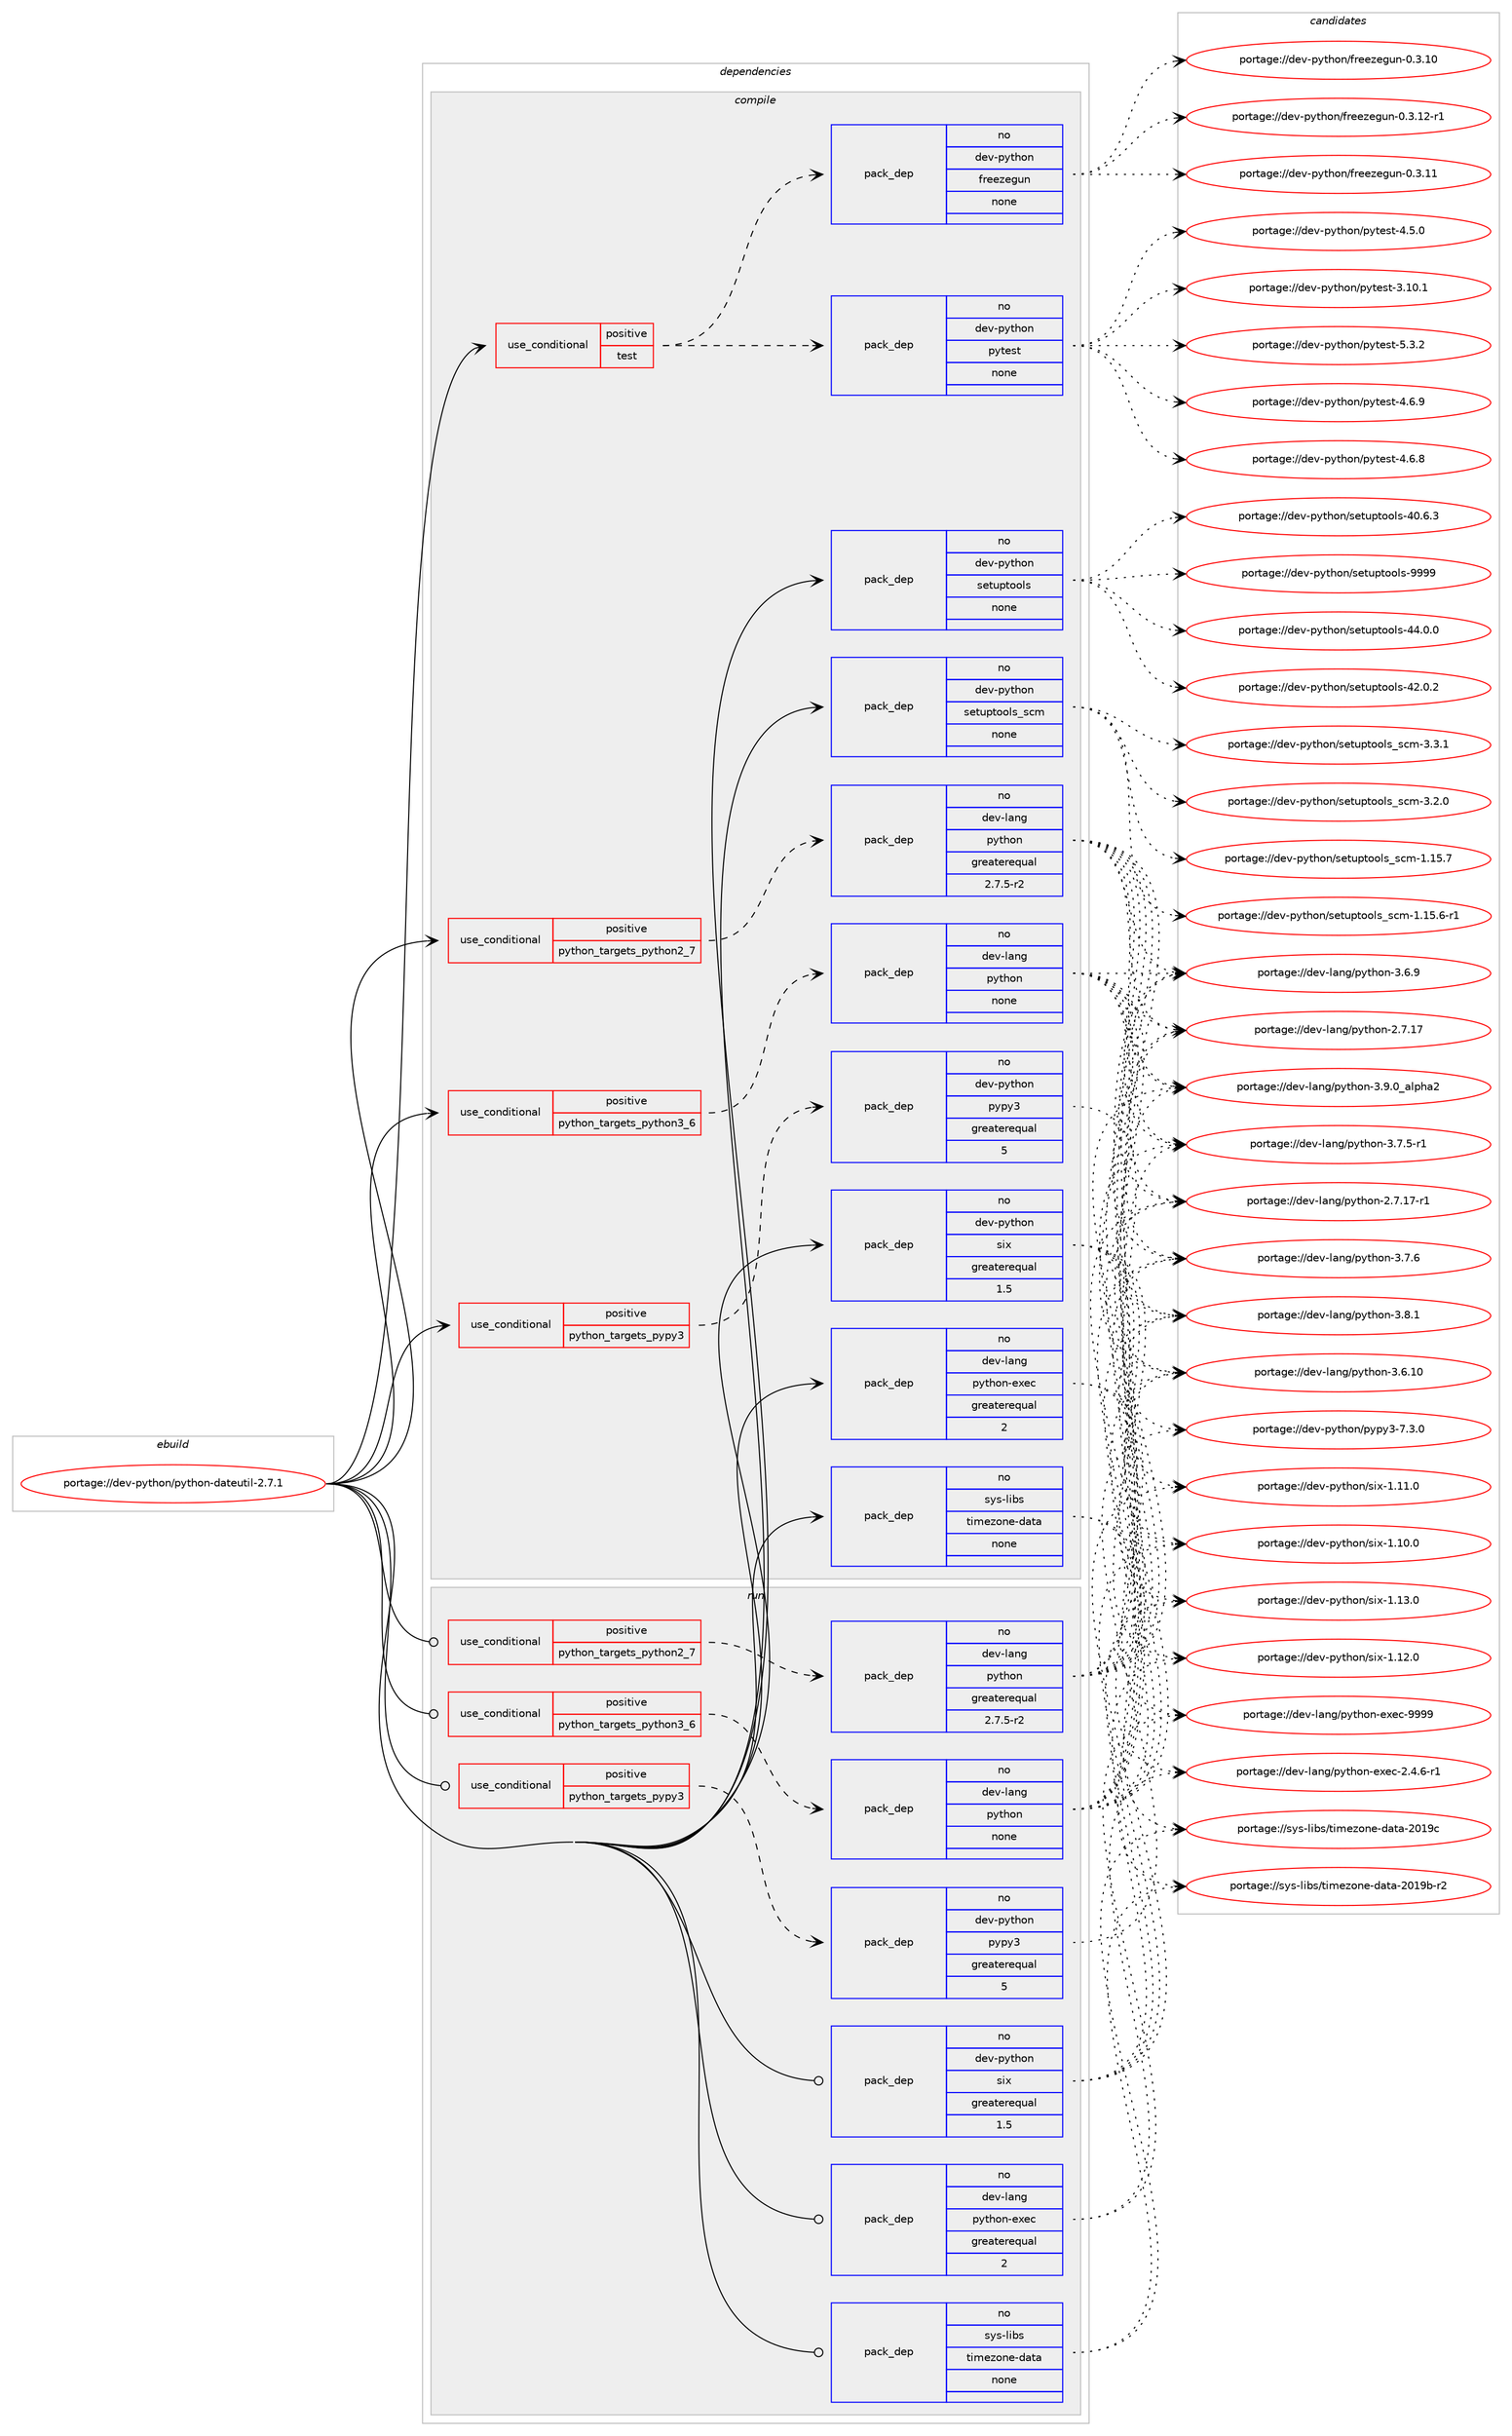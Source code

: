 digraph prolog {

# *************
# Graph options
# *************

newrank=true;
concentrate=true;
compound=true;
graph [rankdir=LR,fontname=Helvetica,fontsize=10,ranksep=1.5];#, ranksep=2.5, nodesep=0.2];
edge  [arrowhead=vee];
node  [fontname=Helvetica,fontsize=10];

# **********
# The ebuild
# **********

subgraph cluster_leftcol {
color=gray;
label=<<i>ebuild</i>>;
id [label="portage://dev-python/python-dateutil-2.7.1", color=red, width=4, href="../dev-python/python-dateutil-2.7.1.svg"];
}

# ****************
# The dependencies
# ****************

subgraph cluster_midcol {
color=gray;
label=<<i>dependencies</i>>;
subgraph cluster_compile {
fillcolor="#eeeeee";
style=filled;
label=<<i>compile</i>>;
subgraph cond107962 {
dependency433019 [label=<<TABLE BORDER="0" CELLBORDER="1" CELLSPACING="0" CELLPADDING="4"><TR><TD ROWSPAN="3" CELLPADDING="10">use_conditional</TD></TR><TR><TD>positive</TD></TR><TR><TD>python_targets_pypy3</TD></TR></TABLE>>, shape=none, color=red];
subgraph pack320142 {
dependency433020 [label=<<TABLE BORDER="0" CELLBORDER="1" CELLSPACING="0" CELLPADDING="4" WIDTH="220"><TR><TD ROWSPAN="6" CELLPADDING="30">pack_dep</TD></TR><TR><TD WIDTH="110">no</TD></TR><TR><TD>dev-python</TD></TR><TR><TD>pypy3</TD></TR><TR><TD>greaterequal</TD></TR><TR><TD>5</TD></TR></TABLE>>, shape=none, color=blue];
}
dependency433019:e -> dependency433020:w [weight=20,style="dashed",arrowhead="vee"];
}
id:e -> dependency433019:w [weight=20,style="solid",arrowhead="vee"];
subgraph cond107963 {
dependency433021 [label=<<TABLE BORDER="0" CELLBORDER="1" CELLSPACING="0" CELLPADDING="4"><TR><TD ROWSPAN="3" CELLPADDING="10">use_conditional</TD></TR><TR><TD>positive</TD></TR><TR><TD>python_targets_python2_7</TD></TR></TABLE>>, shape=none, color=red];
subgraph pack320143 {
dependency433022 [label=<<TABLE BORDER="0" CELLBORDER="1" CELLSPACING="0" CELLPADDING="4" WIDTH="220"><TR><TD ROWSPAN="6" CELLPADDING="30">pack_dep</TD></TR><TR><TD WIDTH="110">no</TD></TR><TR><TD>dev-lang</TD></TR><TR><TD>python</TD></TR><TR><TD>greaterequal</TD></TR><TR><TD>2.7.5-r2</TD></TR></TABLE>>, shape=none, color=blue];
}
dependency433021:e -> dependency433022:w [weight=20,style="dashed",arrowhead="vee"];
}
id:e -> dependency433021:w [weight=20,style="solid",arrowhead="vee"];
subgraph cond107964 {
dependency433023 [label=<<TABLE BORDER="0" CELLBORDER="1" CELLSPACING="0" CELLPADDING="4"><TR><TD ROWSPAN="3" CELLPADDING="10">use_conditional</TD></TR><TR><TD>positive</TD></TR><TR><TD>python_targets_python3_6</TD></TR></TABLE>>, shape=none, color=red];
subgraph pack320144 {
dependency433024 [label=<<TABLE BORDER="0" CELLBORDER="1" CELLSPACING="0" CELLPADDING="4" WIDTH="220"><TR><TD ROWSPAN="6" CELLPADDING="30">pack_dep</TD></TR><TR><TD WIDTH="110">no</TD></TR><TR><TD>dev-lang</TD></TR><TR><TD>python</TD></TR><TR><TD>none</TD></TR><TR><TD></TD></TR></TABLE>>, shape=none, color=blue];
}
dependency433023:e -> dependency433024:w [weight=20,style="dashed",arrowhead="vee"];
}
id:e -> dependency433023:w [weight=20,style="solid",arrowhead="vee"];
subgraph cond107965 {
dependency433025 [label=<<TABLE BORDER="0" CELLBORDER="1" CELLSPACING="0" CELLPADDING="4"><TR><TD ROWSPAN="3" CELLPADDING="10">use_conditional</TD></TR><TR><TD>positive</TD></TR><TR><TD>test</TD></TR></TABLE>>, shape=none, color=red];
subgraph pack320145 {
dependency433026 [label=<<TABLE BORDER="0" CELLBORDER="1" CELLSPACING="0" CELLPADDING="4" WIDTH="220"><TR><TD ROWSPAN="6" CELLPADDING="30">pack_dep</TD></TR><TR><TD WIDTH="110">no</TD></TR><TR><TD>dev-python</TD></TR><TR><TD>pytest</TD></TR><TR><TD>none</TD></TR><TR><TD></TD></TR></TABLE>>, shape=none, color=blue];
}
dependency433025:e -> dependency433026:w [weight=20,style="dashed",arrowhead="vee"];
subgraph pack320146 {
dependency433027 [label=<<TABLE BORDER="0" CELLBORDER="1" CELLSPACING="0" CELLPADDING="4" WIDTH="220"><TR><TD ROWSPAN="6" CELLPADDING="30">pack_dep</TD></TR><TR><TD WIDTH="110">no</TD></TR><TR><TD>dev-python</TD></TR><TR><TD>freezegun</TD></TR><TR><TD>none</TD></TR><TR><TD></TD></TR></TABLE>>, shape=none, color=blue];
}
dependency433025:e -> dependency433027:w [weight=20,style="dashed",arrowhead="vee"];
}
id:e -> dependency433025:w [weight=20,style="solid",arrowhead="vee"];
subgraph pack320147 {
dependency433028 [label=<<TABLE BORDER="0" CELLBORDER="1" CELLSPACING="0" CELLPADDING="4" WIDTH="220"><TR><TD ROWSPAN="6" CELLPADDING="30">pack_dep</TD></TR><TR><TD WIDTH="110">no</TD></TR><TR><TD>dev-lang</TD></TR><TR><TD>python-exec</TD></TR><TR><TD>greaterequal</TD></TR><TR><TD>2</TD></TR></TABLE>>, shape=none, color=blue];
}
id:e -> dependency433028:w [weight=20,style="solid",arrowhead="vee"];
subgraph pack320148 {
dependency433029 [label=<<TABLE BORDER="0" CELLBORDER="1" CELLSPACING="0" CELLPADDING="4" WIDTH="220"><TR><TD ROWSPAN="6" CELLPADDING="30">pack_dep</TD></TR><TR><TD WIDTH="110">no</TD></TR><TR><TD>dev-python</TD></TR><TR><TD>setuptools</TD></TR><TR><TD>none</TD></TR><TR><TD></TD></TR></TABLE>>, shape=none, color=blue];
}
id:e -> dependency433029:w [weight=20,style="solid",arrowhead="vee"];
subgraph pack320149 {
dependency433030 [label=<<TABLE BORDER="0" CELLBORDER="1" CELLSPACING="0" CELLPADDING="4" WIDTH="220"><TR><TD ROWSPAN="6" CELLPADDING="30">pack_dep</TD></TR><TR><TD WIDTH="110">no</TD></TR><TR><TD>dev-python</TD></TR><TR><TD>setuptools_scm</TD></TR><TR><TD>none</TD></TR><TR><TD></TD></TR></TABLE>>, shape=none, color=blue];
}
id:e -> dependency433030:w [weight=20,style="solid",arrowhead="vee"];
subgraph pack320150 {
dependency433031 [label=<<TABLE BORDER="0" CELLBORDER="1" CELLSPACING="0" CELLPADDING="4" WIDTH="220"><TR><TD ROWSPAN="6" CELLPADDING="30">pack_dep</TD></TR><TR><TD WIDTH="110">no</TD></TR><TR><TD>dev-python</TD></TR><TR><TD>six</TD></TR><TR><TD>greaterequal</TD></TR><TR><TD>1.5</TD></TR></TABLE>>, shape=none, color=blue];
}
id:e -> dependency433031:w [weight=20,style="solid",arrowhead="vee"];
subgraph pack320151 {
dependency433032 [label=<<TABLE BORDER="0" CELLBORDER="1" CELLSPACING="0" CELLPADDING="4" WIDTH="220"><TR><TD ROWSPAN="6" CELLPADDING="30">pack_dep</TD></TR><TR><TD WIDTH="110">no</TD></TR><TR><TD>sys-libs</TD></TR><TR><TD>timezone-data</TD></TR><TR><TD>none</TD></TR><TR><TD></TD></TR></TABLE>>, shape=none, color=blue];
}
id:e -> dependency433032:w [weight=20,style="solid",arrowhead="vee"];
}
subgraph cluster_compileandrun {
fillcolor="#eeeeee";
style=filled;
label=<<i>compile and run</i>>;
}
subgraph cluster_run {
fillcolor="#eeeeee";
style=filled;
label=<<i>run</i>>;
subgraph cond107966 {
dependency433033 [label=<<TABLE BORDER="0" CELLBORDER="1" CELLSPACING="0" CELLPADDING="4"><TR><TD ROWSPAN="3" CELLPADDING="10">use_conditional</TD></TR><TR><TD>positive</TD></TR><TR><TD>python_targets_pypy3</TD></TR></TABLE>>, shape=none, color=red];
subgraph pack320152 {
dependency433034 [label=<<TABLE BORDER="0" CELLBORDER="1" CELLSPACING="0" CELLPADDING="4" WIDTH="220"><TR><TD ROWSPAN="6" CELLPADDING="30">pack_dep</TD></TR><TR><TD WIDTH="110">no</TD></TR><TR><TD>dev-python</TD></TR><TR><TD>pypy3</TD></TR><TR><TD>greaterequal</TD></TR><TR><TD>5</TD></TR></TABLE>>, shape=none, color=blue];
}
dependency433033:e -> dependency433034:w [weight=20,style="dashed",arrowhead="vee"];
}
id:e -> dependency433033:w [weight=20,style="solid",arrowhead="odot"];
subgraph cond107967 {
dependency433035 [label=<<TABLE BORDER="0" CELLBORDER="1" CELLSPACING="0" CELLPADDING="4"><TR><TD ROWSPAN="3" CELLPADDING="10">use_conditional</TD></TR><TR><TD>positive</TD></TR><TR><TD>python_targets_python2_7</TD></TR></TABLE>>, shape=none, color=red];
subgraph pack320153 {
dependency433036 [label=<<TABLE BORDER="0" CELLBORDER="1" CELLSPACING="0" CELLPADDING="4" WIDTH="220"><TR><TD ROWSPAN="6" CELLPADDING="30">pack_dep</TD></TR><TR><TD WIDTH="110">no</TD></TR><TR><TD>dev-lang</TD></TR><TR><TD>python</TD></TR><TR><TD>greaterequal</TD></TR><TR><TD>2.7.5-r2</TD></TR></TABLE>>, shape=none, color=blue];
}
dependency433035:e -> dependency433036:w [weight=20,style="dashed",arrowhead="vee"];
}
id:e -> dependency433035:w [weight=20,style="solid",arrowhead="odot"];
subgraph cond107968 {
dependency433037 [label=<<TABLE BORDER="0" CELLBORDER="1" CELLSPACING="0" CELLPADDING="4"><TR><TD ROWSPAN="3" CELLPADDING="10">use_conditional</TD></TR><TR><TD>positive</TD></TR><TR><TD>python_targets_python3_6</TD></TR></TABLE>>, shape=none, color=red];
subgraph pack320154 {
dependency433038 [label=<<TABLE BORDER="0" CELLBORDER="1" CELLSPACING="0" CELLPADDING="4" WIDTH="220"><TR><TD ROWSPAN="6" CELLPADDING="30">pack_dep</TD></TR><TR><TD WIDTH="110">no</TD></TR><TR><TD>dev-lang</TD></TR><TR><TD>python</TD></TR><TR><TD>none</TD></TR><TR><TD></TD></TR></TABLE>>, shape=none, color=blue];
}
dependency433037:e -> dependency433038:w [weight=20,style="dashed",arrowhead="vee"];
}
id:e -> dependency433037:w [weight=20,style="solid",arrowhead="odot"];
subgraph pack320155 {
dependency433039 [label=<<TABLE BORDER="0" CELLBORDER="1" CELLSPACING="0" CELLPADDING="4" WIDTH="220"><TR><TD ROWSPAN="6" CELLPADDING="30">pack_dep</TD></TR><TR><TD WIDTH="110">no</TD></TR><TR><TD>dev-lang</TD></TR><TR><TD>python-exec</TD></TR><TR><TD>greaterequal</TD></TR><TR><TD>2</TD></TR></TABLE>>, shape=none, color=blue];
}
id:e -> dependency433039:w [weight=20,style="solid",arrowhead="odot"];
subgraph pack320156 {
dependency433040 [label=<<TABLE BORDER="0" CELLBORDER="1" CELLSPACING="0" CELLPADDING="4" WIDTH="220"><TR><TD ROWSPAN="6" CELLPADDING="30">pack_dep</TD></TR><TR><TD WIDTH="110">no</TD></TR><TR><TD>dev-python</TD></TR><TR><TD>six</TD></TR><TR><TD>greaterequal</TD></TR><TR><TD>1.5</TD></TR></TABLE>>, shape=none, color=blue];
}
id:e -> dependency433040:w [weight=20,style="solid",arrowhead="odot"];
subgraph pack320157 {
dependency433041 [label=<<TABLE BORDER="0" CELLBORDER="1" CELLSPACING="0" CELLPADDING="4" WIDTH="220"><TR><TD ROWSPAN="6" CELLPADDING="30">pack_dep</TD></TR><TR><TD WIDTH="110">no</TD></TR><TR><TD>sys-libs</TD></TR><TR><TD>timezone-data</TD></TR><TR><TD>none</TD></TR><TR><TD></TD></TR></TABLE>>, shape=none, color=blue];
}
id:e -> dependency433041:w [weight=20,style="solid",arrowhead="odot"];
}
}

# **************
# The candidates
# **************

subgraph cluster_choices {
rank=same;
color=gray;
label=<<i>candidates</i>>;

subgraph choice320142 {
color=black;
nodesep=1;
choice100101118451121211161041111104711212111212151455546514648 [label="portage://dev-python/pypy3-7.3.0", color=red, width=4,href="../dev-python/pypy3-7.3.0.svg"];
dependency433020:e -> choice100101118451121211161041111104711212111212151455546514648:w [style=dotted,weight="100"];
}
subgraph choice320143 {
color=black;
nodesep=1;
choice10010111845108971101034711212111610411111045514657464895971081121049750 [label="portage://dev-lang/python-3.9.0_alpha2", color=red, width=4,href="../dev-lang/python-3.9.0_alpha2.svg"];
choice100101118451089711010347112121116104111110455146564649 [label="portage://dev-lang/python-3.8.1", color=red, width=4,href="../dev-lang/python-3.8.1.svg"];
choice100101118451089711010347112121116104111110455146554654 [label="portage://dev-lang/python-3.7.6", color=red, width=4,href="../dev-lang/python-3.7.6.svg"];
choice1001011184510897110103471121211161041111104551465546534511449 [label="portage://dev-lang/python-3.7.5-r1", color=red, width=4,href="../dev-lang/python-3.7.5-r1.svg"];
choice100101118451089711010347112121116104111110455146544657 [label="portage://dev-lang/python-3.6.9", color=red, width=4,href="../dev-lang/python-3.6.9.svg"];
choice10010111845108971101034711212111610411111045514654464948 [label="portage://dev-lang/python-3.6.10", color=red, width=4,href="../dev-lang/python-3.6.10.svg"];
choice100101118451089711010347112121116104111110455046554649554511449 [label="portage://dev-lang/python-2.7.17-r1", color=red, width=4,href="../dev-lang/python-2.7.17-r1.svg"];
choice10010111845108971101034711212111610411111045504655464955 [label="portage://dev-lang/python-2.7.17", color=red, width=4,href="../dev-lang/python-2.7.17.svg"];
dependency433022:e -> choice10010111845108971101034711212111610411111045514657464895971081121049750:w [style=dotted,weight="100"];
dependency433022:e -> choice100101118451089711010347112121116104111110455146564649:w [style=dotted,weight="100"];
dependency433022:e -> choice100101118451089711010347112121116104111110455146554654:w [style=dotted,weight="100"];
dependency433022:e -> choice1001011184510897110103471121211161041111104551465546534511449:w [style=dotted,weight="100"];
dependency433022:e -> choice100101118451089711010347112121116104111110455146544657:w [style=dotted,weight="100"];
dependency433022:e -> choice10010111845108971101034711212111610411111045514654464948:w [style=dotted,weight="100"];
dependency433022:e -> choice100101118451089711010347112121116104111110455046554649554511449:w [style=dotted,weight="100"];
dependency433022:e -> choice10010111845108971101034711212111610411111045504655464955:w [style=dotted,weight="100"];
}
subgraph choice320144 {
color=black;
nodesep=1;
choice10010111845108971101034711212111610411111045514657464895971081121049750 [label="portage://dev-lang/python-3.9.0_alpha2", color=red, width=4,href="../dev-lang/python-3.9.0_alpha2.svg"];
choice100101118451089711010347112121116104111110455146564649 [label="portage://dev-lang/python-3.8.1", color=red, width=4,href="../dev-lang/python-3.8.1.svg"];
choice100101118451089711010347112121116104111110455146554654 [label="portage://dev-lang/python-3.7.6", color=red, width=4,href="../dev-lang/python-3.7.6.svg"];
choice1001011184510897110103471121211161041111104551465546534511449 [label="portage://dev-lang/python-3.7.5-r1", color=red, width=4,href="../dev-lang/python-3.7.5-r1.svg"];
choice100101118451089711010347112121116104111110455146544657 [label="portage://dev-lang/python-3.6.9", color=red, width=4,href="../dev-lang/python-3.6.9.svg"];
choice10010111845108971101034711212111610411111045514654464948 [label="portage://dev-lang/python-3.6.10", color=red, width=4,href="../dev-lang/python-3.6.10.svg"];
choice100101118451089711010347112121116104111110455046554649554511449 [label="portage://dev-lang/python-2.7.17-r1", color=red, width=4,href="../dev-lang/python-2.7.17-r1.svg"];
choice10010111845108971101034711212111610411111045504655464955 [label="portage://dev-lang/python-2.7.17", color=red, width=4,href="../dev-lang/python-2.7.17.svg"];
dependency433024:e -> choice10010111845108971101034711212111610411111045514657464895971081121049750:w [style=dotted,weight="100"];
dependency433024:e -> choice100101118451089711010347112121116104111110455146564649:w [style=dotted,weight="100"];
dependency433024:e -> choice100101118451089711010347112121116104111110455146554654:w [style=dotted,weight="100"];
dependency433024:e -> choice1001011184510897110103471121211161041111104551465546534511449:w [style=dotted,weight="100"];
dependency433024:e -> choice100101118451089711010347112121116104111110455146544657:w [style=dotted,weight="100"];
dependency433024:e -> choice10010111845108971101034711212111610411111045514654464948:w [style=dotted,weight="100"];
dependency433024:e -> choice100101118451089711010347112121116104111110455046554649554511449:w [style=dotted,weight="100"];
dependency433024:e -> choice10010111845108971101034711212111610411111045504655464955:w [style=dotted,weight="100"];
}
subgraph choice320145 {
color=black;
nodesep=1;
choice1001011184511212111610411111047112121116101115116455346514650 [label="portage://dev-python/pytest-5.3.2", color=red, width=4,href="../dev-python/pytest-5.3.2.svg"];
choice1001011184511212111610411111047112121116101115116455246544657 [label="portage://dev-python/pytest-4.6.9", color=red, width=4,href="../dev-python/pytest-4.6.9.svg"];
choice1001011184511212111610411111047112121116101115116455246544656 [label="portage://dev-python/pytest-4.6.8", color=red, width=4,href="../dev-python/pytest-4.6.8.svg"];
choice1001011184511212111610411111047112121116101115116455246534648 [label="portage://dev-python/pytest-4.5.0", color=red, width=4,href="../dev-python/pytest-4.5.0.svg"];
choice100101118451121211161041111104711212111610111511645514649484649 [label="portage://dev-python/pytest-3.10.1", color=red, width=4,href="../dev-python/pytest-3.10.1.svg"];
dependency433026:e -> choice1001011184511212111610411111047112121116101115116455346514650:w [style=dotted,weight="100"];
dependency433026:e -> choice1001011184511212111610411111047112121116101115116455246544657:w [style=dotted,weight="100"];
dependency433026:e -> choice1001011184511212111610411111047112121116101115116455246544656:w [style=dotted,weight="100"];
dependency433026:e -> choice1001011184511212111610411111047112121116101115116455246534648:w [style=dotted,weight="100"];
dependency433026:e -> choice100101118451121211161041111104711212111610111511645514649484649:w [style=dotted,weight="100"];
}
subgraph choice320146 {
color=black;
nodesep=1;
choice1001011184511212111610411111047102114101101122101103117110454846514649504511449 [label="portage://dev-python/freezegun-0.3.12-r1", color=red, width=4,href="../dev-python/freezegun-0.3.12-r1.svg"];
choice100101118451121211161041111104710211410110112210110311711045484651464949 [label="portage://dev-python/freezegun-0.3.11", color=red, width=4,href="../dev-python/freezegun-0.3.11.svg"];
choice100101118451121211161041111104710211410110112210110311711045484651464948 [label="portage://dev-python/freezegun-0.3.10", color=red, width=4,href="../dev-python/freezegun-0.3.10.svg"];
dependency433027:e -> choice1001011184511212111610411111047102114101101122101103117110454846514649504511449:w [style=dotted,weight="100"];
dependency433027:e -> choice100101118451121211161041111104710211410110112210110311711045484651464949:w [style=dotted,weight="100"];
dependency433027:e -> choice100101118451121211161041111104710211410110112210110311711045484651464948:w [style=dotted,weight="100"];
}
subgraph choice320147 {
color=black;
nodesep=1;
choice10010111845108971101034711212111610411111045101120101994557575757 [label="portage://dev-lang/python-exec-9999", color=red, width=4,href="../dev-lang/python-exec-9999.svg"];
choice10010111845108971101034711212111610411111045101120101994550465246544511449 [label="portage://dev-lang/python-exec-2.4.6-r1", color=red, width=4,href="../dev-lang/python-exec-2.4.6-r1.svg"];
dependency433028:e -> choice10010111845108971101034711212111610411111045101120101994557575757:w [style=dotted,weight="100"];
dependency433028:e -> choice10010111845108971101034711212111610411111045101120101994550465246544511449:w [style=dotted,weight="100"];
}
subgraph choice320148 {
color=black;
nodesep=1;
choice10010111845112121116104111110471151011161171121161111111081154557575757 [label="portage://dev-python/setuptools-9999", color=red, width=4,href="../dev-python/setuptools-9999.svg"];
choice100101118451121211161041111104711510111611711211611111110811545525246484648 [label="portage://dev-python/setuptools-44.0.0", color=red, width=4,href="../dev-python/setuptools-44.0.0.svg"];
choice100101118451121211161041111104711510111611711211611111110811545525046484650 [label="portage://dev-python/setuptools-42.0.2", color=red, width=4,href="../dev-python/setuptools-42.0.2.svg"];
choice100101118451121211161041111104711510111611711211611111110811545524846544651 [label="portage://dev-python/setuptools-40.6.3", color=red, width=4,href="../dev-python/setuptools-40.6.3.svg"];
dependency433029:e -> choice10010111845112121116104111110471151011161171121161111111081154557575757:w [style=dotted,weight="100"];
dependency433029:e -> choice100101118451121211161041111104711510111611711211611111110811545525246484648:w [style=dotted,weight="100"];
dependency433029:e -> choice100101118451121211161041111104711510111611711211611111110811545525046484650:w [style=dotted,weight="100"];
dependency433029:e -> choice100101118451121211161041111104711510111611711211611111110811545524846544651:w [style=dotted,weight="100"];
}
subgraph choice320149 {
color=black;
nodesep=1;
choice10010111845112121116104111110471151011161171121161111111081159511599109455146514649 [label="portage://dev-python/setuptools_scm-3.3.1", color=red, width=4,href="../dev-python/setuptools_scm-3.3.1.svg"];
choice10010111845112121116104111110471151011161171121161111111081159511599109455146504648 [label="portage://dev-python/setuptools_scm-3.2.0", color=red, width=4,href="../dev-python/setuptools_scm-3.2.0.svg"];
choice1001011184511212111610411111047115101116117112116111111108115951159910945494649534655 [label="portage://dev-python/setuptools_scm-1.15.7", color=red, width=4,href="../dev-python/setuptools_scm-1.15.7.svg"];
choice10010111845112121116104111110471151011161171121161111111081159511599109454946495346544511449 [label="portage://dev-python/setuptools_scm-1.15.6-r1", color=red, width=4,href="../dev-python/setuptools_scm-1.15.6-r1.svg"];
dependency433030:e -> choice10010111845112121116104111110471151011161171121161111111081159511599109455146514649:w [style=dotted,weight="100"];
dependency433030:e -> choice10010111845112121116104111110471151011161171121161111111081159511599109455146504648:w [style=dotted,weight="100"];
dependency433030:e -> choice1001011184511212111610411111047115101116117112116111111108115951159910945494649534655:w [style=dotted,weight="100"];
dependency433030:e -> choice10010111845112121116104111110471151011161171121161111111081159511599109454946495346544511449:w [style=dotted,weight="100"];
}
subgraph choice320150 {
color=black;
nodesep=1;
choice100101118451121211161041111104711510512045494649514648 [label="portage://dev-python/six-1.13.0", color=red, width=4,href="../dev-python/six-1.13.0.svg"];
choice100101118451121211161041111104711510512045494649504648 [label="portage://dev-python/six-1.12.0", color=red, width=4,href="../dev-python/six-1.12.0.svg"];
choice100101118451121211161041111104711510512045494649494648 [label="portage://dev-python/six-1.11.0", color=red, width=4,href="../dev-python/six-1.11.0.svg"];
choice100101118451121211161041111104711510512045494649484648 [label="portage://dev-python/six-1.10.0", color=red, width=4,href="../dev-python/six-1.10.0.svg"];
dependency433031:e -> choice100101118451121211161041111104711510512045494649514648:w [style=dotted,weight="100"];
dependency433031:e -> choice100101118451121211161041111104711510512045494649504648:w [style=dotted,weight="100"];
dependency433031:e -> choice100101118451121211161041111104711510512045494649494648:w [style=dotted,weight="100"];
dependency433031:e -> choice100101118451121211161041111104711510512045494649484648:w [style=dotted,weight="100"];
}
subgraph choice320151 {
color=black;
nodesep=1;
choice115121115451081059811547116105109101122111110101451009711697455048495799 [label="portage://sys-libs/timezone-data-2019c", color=red, width=4,href="../sys-libs/timezone-data-2019c.svg"];
choice1151211154510810598115471161051091011221111101014510097116974550484957984511450 [label="portage://sys-libs/timezone-data-2019b-r2", color=red, width=4,href="../sys-libs/timezone-data-2019b-r2.svg"];
dependency433032:e -> choice115121115451081059811547116105109101122111110101451009711697455048495799:w [style=dotted,weight="100"];
dependency433032:e -> choice1151211154510810598115471161051091011221111101014510097116974550484957984511450:w [style=dotted,weight="100"];
}
subgraph choice320152 {
color=black;
nodesep=1;
choice100101118451121211161041111104711212111212151455546514648 [label="portage://dev-python/pypy3-7.3.0", color=red, width=4,href="../dev-python/pypy3-7.3.0.svg"];
dependency433034:e -> choice100101118451121211161041111104711212111212151455546514648:w [style=dotted,weight="100"];
}
subgraph choice320153 {
color=black;
nodesep=1;
choice10010111845108971101034711212111610411111045514657464895971081121049750 [label="portage://dev-lang/python-3.9.0_alpha2", color=red, width=4,href="../dev-lang/python-3.9.0_alpha2.svg"];
choice100101118451089711010347112121116104111110455146564649 [label="portage://dev-lang/python-3.8.1", color=red, width=4,href="../dev-lang/python-3.8.1.svg"];
choice100101118451089711010347112121116104111110455146554654 [label="portage://dev-lang/python-3.7.6", color=red, width=4,href="../dev-lang/python-3.7.6.svg"];
choice1001011184510897110103471121211161041111104551465546534511449 [label="portage://dev-lang/python-3.7.5-r1", color=red, width=4,href="../dev-lang/python-3.7.5-r1.svg"];
choice100101118451089711010347112121116104111110455146544657 [label="portage://dev-lang/python-3.6.9", color=red, width=4,href="../dev-lang/python-3.6.9.svg"];
choice10010111845108971101034711212111610411111045514654464948 [label="portage://dev-lang/python-3.6.10", color=red, width=4,href="../dev-lang/python-3.6.10.svg"];
choice100101118451089711010347112121116104111110455046554649554511449 [label="portage://dev-lang/python-2.7.17-r1", color=red, width=4,href="../dev-lang/python-2.7.17-r1.svg"];
choice10010111845108971101034711212111610411111045504655464955 [label="portage://dev-lang/python-2.7.17", color=red, width=4,href="../dev-lang/python-2.7.17.svg"];
dependency433036:e -> choice10010111845108971101034711212111610411111045514657464895971081121049750:w [style=dotted,weight="100"];
dependency433036:e -> choice100101118451089711010347112121116104111110455146564649:w [style=dotted,weight="100"];
dependency433036:e -> choice100101118451089711010347112121116104111110455146554654:w [style=dotted,weight="100"];
dependency433036:e -> choice1001011184510897110103471121211161041111104551465546534511449:w [style=dotted,weight="100"];
dependency433036:e -> choice100101118451089711010347112121116104111110455146544657:w [style=dotted,weight="100"];
dependency433036:e -> choice10010111845108971101034711212111610411111045514654464948:w [style=dotted,weight="100"];
dependency433036:e -> choice100101118451089711010347112121116104111110455046554649554511449:w [style=dotted,weight="100"];
dependency433036:e -> choice10010111845108971101034711212111610411111045504655464955:w [style=dotted,weight="100"];
}
subgraph choice320154 {
color=black;
nodesep=1;
choice10010111845108971101034711212111610411111045514657464895971081121049750 [label="portage://dev-lang/python-3.9.0_alpha2", color=red, width=4,href="../dev-lang/python-3.9.0_alpha2.svg"];
choice100101118451089711010347112121116104111110455146564649 [label="portage://dev-lang/python-3.8.1", color=red, width=4,href="../dev-lang/python-3.8.1.svg"];
choice100101118451089711010347112121116104111110455146554654 [label="portage://dev-lang/python-3.7.6", color=red, width=4,href="../dev-lang/python-3.7.6.svg"];
choice1001011184510897110103471121211161041111104551465546534511449 [label="portage://dev-lang/python-3.7.5-r1", color=red, width=4,href="../dev-lang/python-3.7.5-r1.svg"];
choice100101118451089711010347112121116104111110455146544657 [label="portage://dev-lang/python-3.6.9", color=red, width=4,href="../dev-lang/python-3.6.9.svg"];
choice10010111845108971101034711212111610411111045514654464948 [label="portage://dev-lang/python-3.6.10", color=red, width=4,href="../dev-lang/python-3.6.10.svg"];
choice100101118451089711010347112121116104111110455046554649554511449 [label="portage://dev-lang/python-2.7.17-r1", color=red, width=4,href="../dev-lang/python-2.7.17-r1.svg"];
choice10010111845108971101034711212111610411111045504655464955 [label="portage://dev-lang/python-2.7.17", color=red, width=4,href="../dev-lang/python-2.7.17.svg"];
dependency433038:e -> choice10010111845108971101034711212111610411111045514657464895971081121049750:w [style=dotted,weight="100"];
dependency433038:e -> choice100101118451089711010347112121116104111110455146564649:w [style=dotted,weight="100"];
dependency433038:e -> choice100101118451089711010347112121116104111110455146554654:w [style=dotted,weight="100"];
dependency433038:e -> choice1001011184510897110103471121211161041111104551465546534511449:w [style=dotted,weight="100"];
dependency433038:e -> choice100101118451089711010347112121116104111110455146544657:w [style=dotted,weight="100"];
dependency433038:e -> choice10010111845108971101034711212111610411111045514654464948:w [style=dotted,weight="100"];
dependency433038:e -> choice100101118451089711010347112121116104111110455046554649554511449:w [style=dotted,weight="100"];
dependency433038:e -> choice10010111845108971101034711212111610411111045504655464955:w [style=dotted,weight="100"];
}
subgraph choice320155 {
color=black;
nodesep=1;
choice10010111845108971101034711212111610411111045101120101994557575757 [label="portage://dev-lang/python-exec-9999", color=red, width=4,href="../dev-lang/python-exec-9999.svg"];
choice10010111845108971101034711212111610411111045101120101994550465246544511449 [label="portage://dev-lang/python-exec-2.4.6-r1", color=red, width=4,href="../dev-lang/python-exec-2.4.6-r1.svg"];
dependency433039:e -> choice10010111845108971101034711212111610411111045101120101994557575757:w [style=dotted,weight="100"];
dependency433039:e -> choice10010111845108971101034711212111610411111045101120101994550465246544511449:w [style=dotted,weight="100"];
}
subgraph choice320156 {
color=black;
nodesep=1;
choice100101118451121211161041111104711510512045494649514648 [label="portage://dev-python/six-1.13.0", color=red, width=4,href="../dev-python/six-1.13.0.svg"];
choice100101118451121211161041111104711510512045494649504648 [label="portage://dev-python/six-1.12.0", color=red, width=4,href="../dev-python/six-1.12.0.svg"];
choice100101118451121211161041111104711510512045494649494648 [label="portage://dev-python/six-1.11.0", color=red, width=4,href="../dev-python/six-1.11.0.svg"];
choice100101118451121211161041111104711510512045494649484648 [label="portage://dev-python/six-1.10.0", color=red, width=4,href="../dev-python/six-1.10.0.svg"];
dependency433040:e -> choice100101118451121211161041111104711510512045494649514648:w [style=dotted,weight="100"];
dependency433040:e -> choice100101118451121211161041111104711510512045494649504648:w [style=dotted,weight="100"];
dependency433040:e -> choice100101118451121211161041111104711510512045494649494648:w [style=dotted,weight="100"];
dependency433040:e -> choice100101118451121211161041111104711510512045494649484648:w [style=dotted,weight="100"];
}
subgraph choice320157 {
color=black;
nodesep=1;
choice115121115451081059811547116105109101122111110101451009711697455048495799 [label="portage://sys-libs/timezone-data-2019c", color=red, width=4,href="../sys-libs/timezone-data-2019c.svg"];
choice1151211154510810598115471161051091011221111101014510097116974550484957984511450 [label="portage://sys-libs/timezone-data-2019b-r2", color=red, width=4,href="../sys-libs/timezone-data-2019b-r2.svg"];
dependency433041:e -> choice115121115451081059811547116105109101122111110101451009711697455048495799:w [style=dotted,weight="100"];
dependency433041:e -> choice1151211154510810598115471161051091011221111101014510097116974550484957984511450:w [style=dotted,weight="100"];
}
}

}
